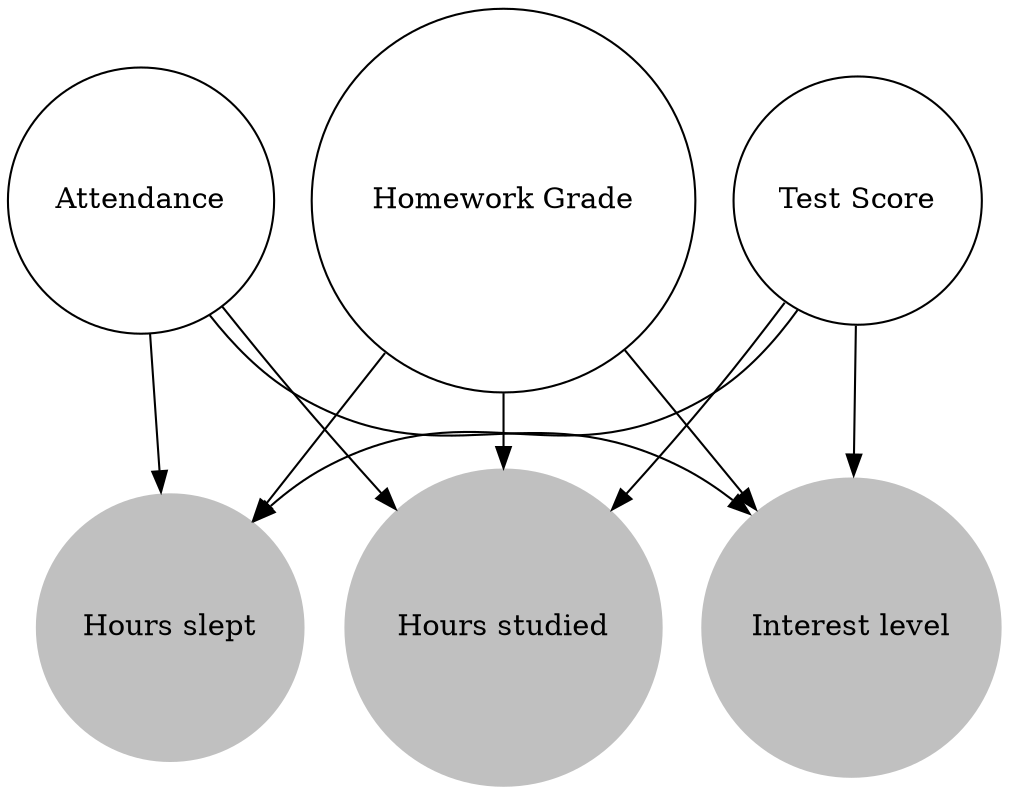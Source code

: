 digraph System {

  rankdir = TB;
  node  [shape=circle];

  subgraph {
    rank=same;
    A [label="Attendance"];
    B [label="Homework Grade"];
    C [label="Test Score"];
  }

  subgraph {
    rank=same;
    E [color=white style=filled fillcolor=gray label="Hours slept"];
    D [color=white style=filled fillcolor=gray label="Hours studied"];
    F [color=white style=filled fillcolor=gray label="Interest level"];
  }

  A->E,D,F;
  B->E,D,F;
  C->E,D,F;

}

